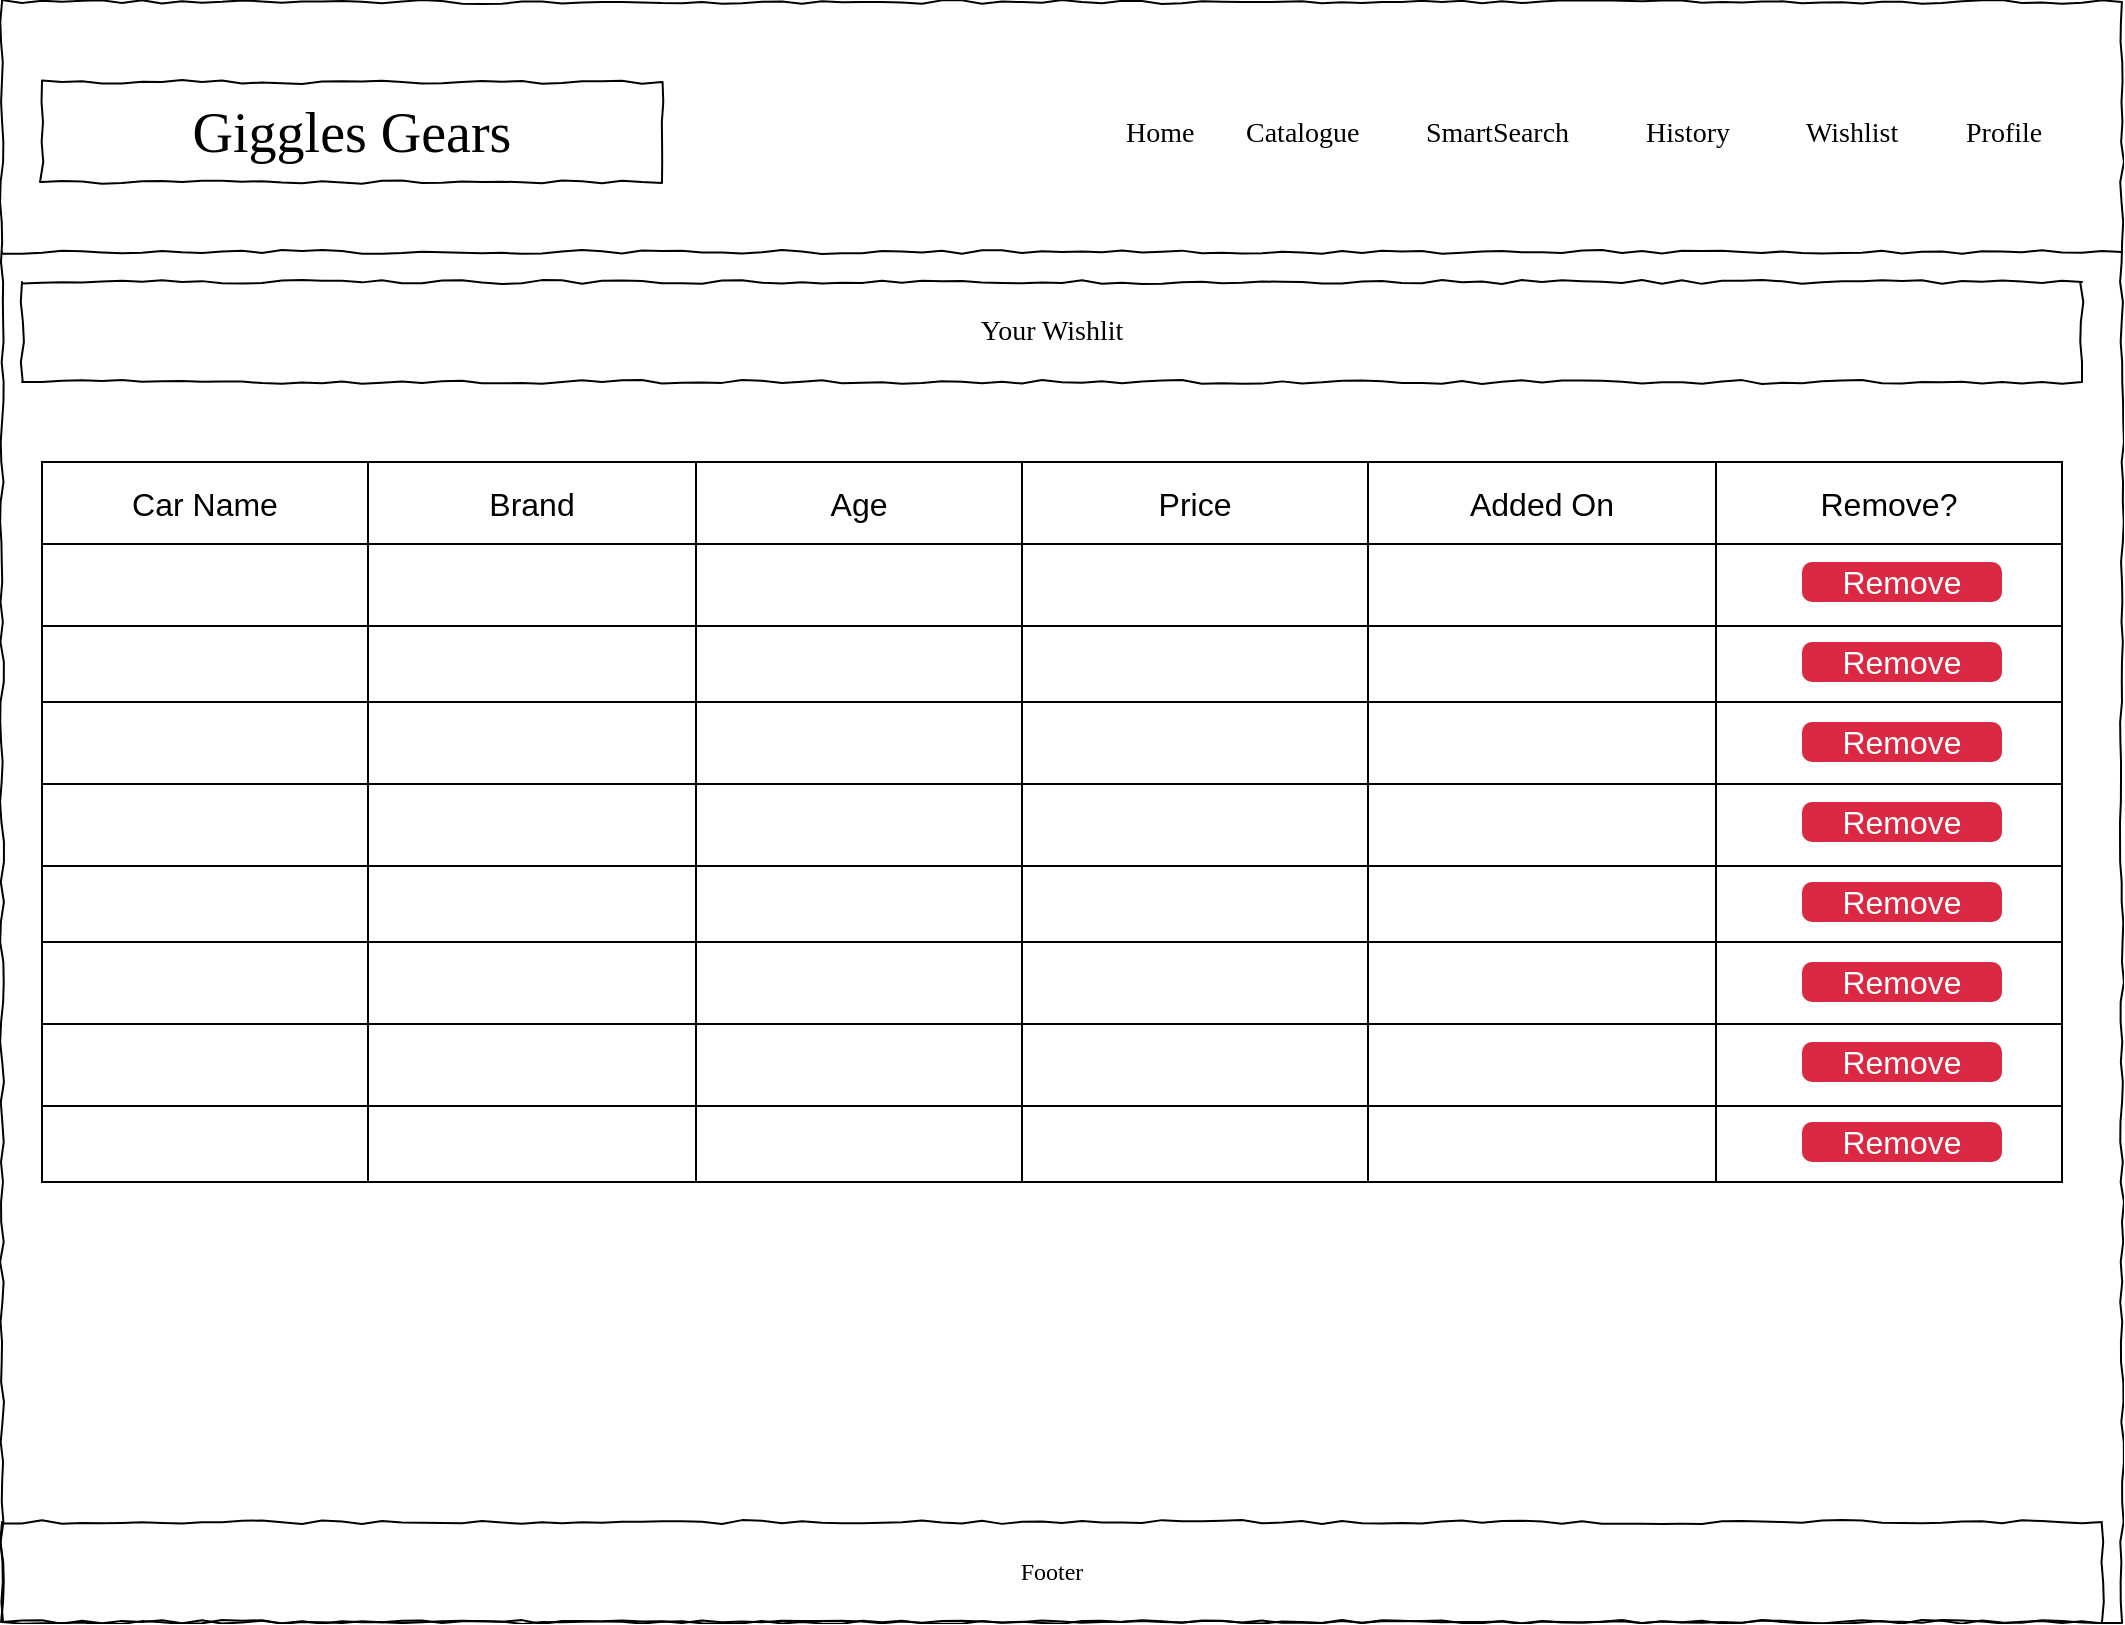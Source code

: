 <mxfile version="22.1.4" type="gitlab">
  <diagram name="Page-1" id="pcQaBJxJMnwsggvPgsSJ">
    <mxGraphModel dx="1843" dy="863" grid="1" gridSize="10" guides="1" tooltips="1" connect="1" arrows="1" fold="1" page="1" pageScale="1" pageWidth="850" pageHeight="1100" math="0" shadow="0">
      <root>
        <mxCell id="0" />
        <mxCell id="1" parent="0" />
        <mxCell id="ZVA1BWeULTHNvcGJV3LB-1" value="Giggles Gears" style="whiteSpace=wrap;html=1;rounded=0;shadow=0;labelBackgroundColor=none;strokeWidth=1;fontFamily=Verdana;fontSize=28;align=center;comic=1;" vertex="1" parent="1">
          <mxGeometry x="40" y="60" width="310" height="50" as="geometry" />
        </mxCell>
        <mxCell id="ZVA1BWeULTHNvcGJV3LB-2" value="Home" style="text;html=1;points=[];align=left;verticalAlign=top;spacingTop=-4;fontSize=14;fontFamily=Verdana" vertex="1" parent="1">
          <mxGeometry x="580" y="75" width="60" height="20" as="geometry" />
        </mxCell>
        <mxCell id="ZVA1BWeULTHNvcGJV3LB-3" value="SmartSearch" style="text;html=1;points=[];align=left;verticalAlign=top;spacingTop=-4;fontSize=14;fontFamily=Verdana" vertex="1" parent="1">
          <mxGeometry x="730" y="75" width="60" height="20" as="geometry" />
        </mxCell>
        <mxCell id="ZVA1BWeULTHNvcGJV3LB-4" value="Wishlist" style="text;html=1;points=[];align=left;verticalAlign=top;spacingTop=-4;fontSize=14;fontFamily=Verdana" vertex="1" parent="1">
          <mxGeometry x="920" y="75" width="60" height="20" as="geometry" />
        </mxCell>
        <mxCell id="ZVA1BWeULTHNvcGJV3LB-5" value="Profile" style="text;html=1;points=[];align=left;verticalAlign=top;spacingTop=-4;fontSize=14;fontFamily=Verdana" vertex="1" parent="1">
          <mxGeometry x="1000" y="75" width="60" height="20" as="geometry" />
        </mxCell>
        <mxCell id="ZVA1BWeULTHNvcGJV3LB-6" value="Catalogue" style="text;html=1;points=[];align=left;verticalAlign=top;spacingTop=-4;fontSize=14;fontFamily=Verdana" vertex="1" parent="1">
          <mxGeometry x="640" y="75" width="60" height="20" as="geometry" />
        </mxCell>
        <mxCell id="ZVA1BWeULTHNvcGJV3LB-7" value="History" style="text;html=1;points=[];align=left;verticalAlign=top;spacingTop=-4;fontSize=14;fontFamily=Verdana" vertex="1" parent="1">
          <mxGeometry x="840" y="75" width="60" height="20" as="geometry" />
        </mxCell>
        <mxCell id="ZVA1BWeULTHNvcGJV3LB-8" value="" style="whiteSpace=wrap;html=1;rounded=0;shadow=0;labelBackgroundColor=none;strokeColor=#000000;strokeWidth=1;fillColor=none;fontFamily=Verdana;fontSize=12;fontColor=#000000;align=center;comic=1;" vertex="1" parent="1">
          <mxGeometry x="20" y="20" width="1060" height="810" as="geometry" />
        </mxCell>
        <mxCell id="ZVA1BWeULTHNvcGJV3LB-9" value="" style="line;strokeWidth=1;html=1;rounded=0;shadow=0;labelBackgroundColor=none;fillColor=none;fontFamily=Verdana;fontSize=14;fontColor=#000000;align=center;comic=1;" vertex="1" parent="1">
          <mxGeometry x="20" y="140" width="1060" height="10" as="geometry" />
        </mxCell>
        <mxCell id="ZVA1BWeULTHNvcGJV3LB-10" value="Footer" style="whiteSpace=wrap;html=1;rounded=0;shadow=0;labelBackgroundColor=none;strokeWidth=1;fillColor=none;fontFamily=Verdana;fontSize=12;align=center;comic=1;" vertex="1" parent="1">
          <mxGeometry x="20" y="780" width="1050" height="50" as="geometry" />
        </mxCell>
        <mxCell id="ZVA1BWeULTHNvcGJV3LB-12" value="&lt;font style=&quot;font-size: 14px;&quot;&gt;Your Wishlit&lt;/font&gt;" style="whiteSpace=wrap;html=1;rounded=0;shadow=0;labelBackgroundColor=none;strokeWidth=1;fillColor=none;fontFamily=Verdana;fontSize=12;align=center;comic=1;" vertex="1" parent="1">
          <mxGeometry x="30" y="160" width="1030" height="50" as="geometry" />
        </mxCell>
        <mxCell id="ZVA1BWeULTHNvcGJV3LB-17" value="" style="shape=table;startSize=0;container=1;collapsible=0;childLayout=tableLayout;fontSize=16;" vertex="1" parent="1">
          <mxGeometry x="40" y="250" width="490" height="120" as="geometry" />
        </mxCell>
        <mxCell id="ZVA1BWeULTHNvcGJV3LB-18" value="" style="shape=tableRow;horizontal=0;startSize=0;swimlaneHead=0;swimlaneBody=0;strokeColor=inherit;top=0;left=0;bottom=0;right=0;collapsible=0;dropTarget=0;fillColor=none;points=[[0,0.5],[1,0.5]];portConstraint=eastwest;fontSize=16;" vertex="1" parent="ZVA1BWeULTHNvcGJV3LB-17">
          <mxGeometry width="490" height="41" as="geometry" />
        </mxCell>
        <mxCell id="ZVA1BWeULTHNvcGJV3LB-19" value="Car Name" style="shape=partialRectangle;html=1;whiteSpace=wrap;connectable=0;strokeColor=inherit;overflow=hidden;fillColor=none;top=0;left=0;bottom=0;right=0;pointerEvents=1;fontSize=16;" vertex="1" parent="ZVA1BWeULTHNvcGJV3LB-18">
          <mxGeometry width="163" height="41" as="geometry">
            <mxRectangle width="163" height="41" as="alternateBounds" />
          </mxGeometry>
        </mxCell>
        <mxCell id="ZVA1BWeULTHNvcGJV3LB-20" value="Brand" style="shape=partialRectangle;html=1;whiteSpace=wrap;connectable=0;strokeColor=inherit;overflow=hidden;fillColor=none;top=0;left=0;bottom=0;right=0;pointerEvents=1;fontSize=16;" vertex="1" parent="ZVA1BWeULTHNvcGJV3LB-18">
          <mxGeometry x="163" width="164" height="41" as="geometry">
            <mxRectangle width="164" height="41" as="alternateBounds" />
          </mxGeometry>
        </mxCell>
        <mxCell id="ZVA1BWeULTHNvcGJV3LB-21" value="Age" style="shape=partialRectangle;html=1;whiteSpace=wrap;connectable=0;strokeColor=inherit;overflow=hidden;fillColor=none;top=0;left=0;bottom=0;right=0;pointerEvents=1;fontSize=16;" vertex="1" parent="ZVA1BWeULTHNvcGJV3LB-18">
          <mxGeometry x="327" width="163" height="41" as="geometry">
            <mxRectangle width="163" height="41" as="alternateBounds" />
          </mxGeometry>
        </mxCell>
        <mxCell id="ZVA1BWeULTHNvcGJV3LB-22" value="" style="shape=tableRow;horizontal=0;startSize=0;swimlaneHead=0;swimlaneBody=0;strokeColor=inherit;top=0;left=0;bottom=0;right=0;collapsible=0;dropTarget=0;fillColor=none;points=[[0,0.5],[1,0.5]];portConstraint=eastwest;fontSize=16;" vertex="1" parent="ZVA1BWeULTHNvcGJV3LB-17">
          <mxGeometry y="41" width="490" height="41" as="geometry" />
        </mxCell>
        <mxCell id="ZVA1BWeULTHNvcGJV3LB-23" value="" style="shape=partialRectangle;html=1;whiteSpace=wrap;connectable=0;strokeColor=inherit;overflow=hidden;fillColor=none;top=0;left=0;bottom=0;right=0;pointerEvents=1;fontSize=16;" vertex="1" parent="ZVA1BWeULTHNvcGJV3LB-22">
          <mxGeometry width="163" height="41" as="geometry">
            <mxRectangle width="163" height="41" as="alternateBounds" />
          </mxGeometry>
        </mxCell>
        <mxCell id="ZVA1BWeULTHNvcGJV3LB-24" value="" style="shape=partialRectangle;html=1;whiteSpace=wrap;connectable=0;strokeColor=inherit;overflow=hidden;fillColor=none;top=0;left=0;bottom=0;right=0;pointerEvents=1;fontSize=16;" vertex="1" parent="ZVA1BWeULTHNvcGJV3LB-22">
          <mxGeometry x="163" width="164" height="41" as="geometry">
            <mxRectangle width="164" height="41" as="alternateBounds" />
          </mxGeometry>
        </mxCell>
        <mxCell id="ZVA1BWeULTHNvcGJV3LB-25" value="" style="shape=partialRectangle;html=1;whiteSpace=wrap;connectable=0;strokeColor=inherit;overflow=hidden;fillColor=none;top=0;left=0;bottom=0;right=0;pointerEvents=1;fontSize=16;" vertex="1" parent="ZVA1BWeULTHNvcGJV3LB-22">
          <mxGeometry x="327" width="163" height="41" as="geometry">
            <mxRectangle width="163" height="41" as="alternateBounds" />
          </mxGeometry>
        </mxCell>
        <mxCell id="ZVA1BWeULTHNvcGJV3LB-26" value="" style="shape=tableRow;horizontal=0;startSize=0;swimlaneHead=0;swimlaneBody=0;strokeColor=inherit;top=0;left=0;bottom=0;right=0;collapsible=0;dropTarget=0;fillColor=none;points=[[0,0.5],[1,0.5]];portConstraint=eastwest;fontSize=16;" vertex="1" parent="ZVA1BWeULTHNvcGJV3LB-17">
          <mxGeometry y="82" width="490" height="38" as="geometry" />
        </mxCell>
        <mxCell id="ZVA1BWeULTHNvcGJV3LB-27" value="" style="shape=partialRectangle;html=1;whiteSpace=wrap;connectable=0;strokeColor=inherit;overflow=hidden;fillColor=none;top=0;left=0;bottom=0;right=0;pointerEvents=1;fontSize=16;" vertex="1" parent="ZVA1BWeULTHNvcGJV3LB-26">
          <mxGeometry width="163" height="38" as="geometry">
            <mxRectangle width="163" height="38" as="alternateBounds" />
          </mxGeometry>
        </mxCell>
        <mxCell id="ZVA1BWeULTHNvcGJV3LB-28" value="" style="shape=partialRectangle;html=1;whiteSpace=wrap;connectable=0;strokeColor=inherit;overflow=hidden;fillColor=none;top=0;left=0;bottom=0;right=0;pointerEvents=1;fontSize=16;" vertex="1" parent="ZVA1BWeULTHNvcGJV3LB-26">
          <mxGeometry x="163" width="164" height="38" as="geometry">
            <mxRectangle width="164" height="38" as="alternateBounds" />
          </mxGeometry>
        </mxCell>
        <mxCell id="ZVA1BWeULTHNvcGJV3LB-29" value="" style="shape=partialRectangle;html=1;whiteSpace=wrap;connectable=0;strokeColor=inherit;overflow=hidden;fillColor=none;top=0;left=0;bottom=0;right=0;pointerEvents=1;fontSize=16;" vertex="1" parent="ZVA1BWeULTHNvcGJV3LB-26">
          <mxGeometry x="327" width="163" height="38" as="geometry">
            <mxRectangle width="163" height="38" as="alternateBounds" />
          </mxGeometry>
        </mxCell>
        <mxCell id="ZVA1BWeULTHNvcGJV3LB-30" value="" style="shape=table;startSize=0;container=1;collapsible=0;childLayout=tableLayout;fontSize=16;" vertex="1" parent="1">
          <mxGeometry x="530" y="250" width="520" height="120" as="geometry" />
        </mxCell>
        <mxCell id="ZVA1BWeULTHNvcGJV3LB-31" value="" style="shape=tableRow;horizontal=0;startSize=0;swimlaneHead=0;swimlaneBody=0;strokeColor=inherit;top=0;left=0;bottom=0;right=0;collapsible=0;dropTarget=0;fillColor=none;points=[[0,0.5],[1,0.5]];portConstraint=eastwest;fontSize=16;" vertex="1" parent="ZVA1BWeULTHNvcGJV3LB-30">
          <mxGeometry width="520" height="41" as="geometry" />
        </mxCell>
        <mxCell id="ZVA1BWeULTHNvcGJV3LB-32" value="Price" style="shape=partialRectangle;html=1;whiteSpace=wrap;connectable=0;strokeColor=inherit;overflow=hidden;fillColor=none;top=0;left=0;bottom=0;right=0;pointerEvents=1;fontSize=16;" vertex="1" parent="ZVA1BWeULTHNvcGJV3LB-31">
          <mxGeometry width="173" height="41" as="geometry">
            <mxRectangle width="173" height="41" as="alternateBounds" />
          </mxGeometry>
        </mxCell>
        <mxCell id="ZVA1BWeULTHNvcGJV3LB-33" value="Added On" style="shape=partialRectangle;html=1;whiteSpace=wrap;connectable=0;strokeColor=inherit;overflow=hidden;fillColor=none;top=0;left=0;bottom=0;right=0;pointerEvents=1;fontSize=16;" vertex="1" parent="ZVA1BWeULTHNvcGJV3LB-31">
          <mxGeometry x="173" width="174" height="41" as="geometry">
            <mxRectangle width="174" height="41" as="alternateBounds" />
          </mxGeometry>
        </mxCell>
        <mxCell id="ZVA1BWeULTHNvcGJV3LB-34" value="Remove?" style="shape=partialRectangle;html=1;whiteSpace=wrap;connectable=0;strokeColor=inherit;overflow=hidden;fillColor=none;top=0;left=0;bottom=0;right=0;pointerEvents=1;fontSize=16;" vertex="1" parent="ZVA1BWeULTHNvcGJV3LB-31">
          <mxGeometry x="347" width="173" height="41" as="geometry">
            <mxRectangle width="173" height="41" as="alternateBounds" />
          </mxGeometry>
        </mxCell>
        <mxCell id="ZVA1BWeULTHNvcGJV3LB-35" value="" style="shape=tableRow;horizontal=0;startSize=0;swimlaneHead=0;swimlaneBody=0;strokeColor=inherit;top=0;left=0;bottom=0;right=0;collapsible=0;dropTarget=0;fillColor=none;points=[[0,0.5],[1,0.5]];portConstraint=eastwest;fontSize=16;" vertex="1" parent="ZVA1BWeULTHNvcGJV3LB-30">
          <mxGeometry y="41" width="520" height="41" as="geometry" />
        </mxCell>
        <mxCell id="ZVA1BWeULTHNvcGJV3LB-36" value="" style="shape=partialRectangle;html=1;whiteSpace=wrap;connectable=0;strokeColor=inherit;overflow=hidden;fillColor=none;top=0;left=0;bottom=0;right=0;pointerEvents=1;fontSize=16;" vertex="1" parent="ZVA1BWeULTHNvcGJV3LB-35">
          <mxGeometry width="173" height="41" as="geometry">
            <mxRectangle width="173" height="41" as="alternateBounds" />
          </mxGeometry>
        </mxCell>
        <mxCell id="ZVA1BWeULTHNvcGJV3LB-37" value="" style="shape=partialRectangle;html=1;whiteSpace=wrap;connectable=0;strokeColor=inherit;overflow=hidden;fillColor=none;top=0;left=0;bottom=0;right=0;pointerEvents=1;fontSize=16;" vertex="1" parent="ZVA1BWeULTHNvcGJV3LB-35">
          <mxGeometry x="173" width="174" height="41" as="geometry">
            <mxRectangle width="174" height="41" as="alternateBounds" />
          </mxGeometry>
        </mxCell>
        <mxCell id="ZVA1BWeULTHNvcGJV3LB-38" value="" style="shape=partialRectangle;html=1;whiteSpace=wrap;connectable=0;strokeColor=inherit;overflow=hidden;fillColor=none;top=0;left=0;bottom=0;right=0;pointerEvents=1;fontSize=16;" vertex="1" parent="ZVA1BWeULTHNvcGJV3LB-35">
          <mxGeometry x="347" width="173" height="41" as="geometry">
            <mxRectangle width="173" height="41" as="alternateBounds" />
          </mxGeometry>
        </mxCell>
        <mxCell id="ZVA1BWeULTHNvcGJV3LB-39" value="" style="shape=tableRow;horizontal=0;startSize=0;swimlaneHead=0;swimlaneBody=0;strokeColor=inherit;top=0;left=0;bottom=0;right=0;collapsible=0;dropTarget=0;fillColor=none;points=[[0,0.5],[1,0.5]];portConstraint=eastwest;fontSize=16;" vertex="1" parent="ZVA1BWeULTHNvcGJV3LB-30">
          <mxGeometry y="82" width="520" height="38" as="geometry" />
        </mxCell>
        <mxCell id="ZVA1BWeULTHNvcGJV3LB-40" value="" style="shape=partialRectangle;html=1;whiteSpace=wrap;connectable=0;strokeColor=inherit;overflow=hidden;fillColor=none;top=0;left=0;bottom=0;right=0;pointerEvents=1;fontSize=16;" vertex="1" parent="ZVA1BWeULTHNvcGJV3LB-39">
          <mxGeometry width="173" height="38" as="geometry">
            <mxRectangle width="173" height="38" as="alternateBounds" />
          </mxGeometry>
        </mxCell>
        <mxCell id="ZVA1BWeULTHNvcGJV3LB-41" value="" style="shape=partialRectangle;html=1;whiteSpace=wrap;connectable=0;strokeColor=inherit;overflow=hidden;fillColor=none;top=0;left=0;bottom=0;right=0;pointerEvents=1;fontSize=16;" vertex="1" parent="ZVA1BWeULTHNvcGJV3LB-39">
          <mxGeometry x="173" width="174" height="38" as="geometry">
            <mxRectangle width="174" height="38" as="alternateBounds" />
          </mxGeometry>
        </mxCell>
        <mxCell id="ZVA1BWeULTHNvcGJV3LB-42" value="" style="shape=partialRectangle;html=1;whiteSpace=wrap;connectable=0;strokeColor=inherit;overflow=hidden;fillColor=none;top=0;left=0;bottom=0;right=0;pointerEvents=1;fontSize=16;" vertex="1" parent="ZVA1BWeULTHNvcGJV3LB-39">
          <mxGeometry x="347" width="173" height="38" as="geometry">
            <mxRectangle width="173" height="38" as="alternateBounds" />
          </mxGeometry>
        </mxCell>
        <mxCell id="ZVA1BWeULTHNvcGJV3LB-43" value="" style="shape=table;startSize=0;container=1;collapsible=0;childLayout=tableLayout;fontSize=16;" vertex="1" parent="1">
          <mxGeometry x="40" y="370" width="490" height="120" as="geometry" />
        </mxCell>
        <mxCell id="ZVA1BWeULTHNvcGJV3LB-44" value="" style="shape=tableRow;horizontal=0;startSize=0;swimlaneHead=0;swimlaneBody=0;strokeColor=inherit;top=0;left=0;bottom=0;right=0;collapsible=0;dropTarget=0;fillColor=none;points=[[0,0.5],[1,0.5]];portConstraint=eastwest;fontSize=16;" vertex="1" parent="ZVA1BWeULTHNvcGJV3LB-43">
          <mxGeometry width="490" height="41" as="geometry" />
        </mxCell>
        <mxCell id="ZVA1BWeULTHNvcGJV3LB-45" value="" style="shape=partialRectangle;html=1;whiteSpace=wrap;connectable=0;strokeColor=inherit;overflow=hidden;fillColor=none;top=0;left=0;bottom=0;right=0;pointerEvents=1;fontSize=16;" vertex="1" parent="ZVA1BWeULTHNvcGJV3LB-44">
          <mxGeometry width="163" height="41" as="geometry">
            <mxRectangle width="163" height="41" as="alternateBounds" />
          </mxGeometry>
        </mxCell>
        <mxCell id="ZVA1BWeULTHNvcGJV3LB-46" value="" style="shape=partialRectangle;html=1;whiteSpace=wrap;connectable=0;strokeColor=inherit;overflow=hidden;fillColor=none;top=0;left=0;bottom=0;right=0;pointerEvents=1;fontSize=16;" vertex="1" parent="ZVA1BWeULTHNvcGJV3LB-44">
          <mxGeometry x="163" width="164" height="41" as="geometry">
            <mxRectangle width="164" height="41" as="alternateBounds" />
          </mxGeometry>
        </mxCell>
        <mxCell id="ZVA1BWeULTHNvcGJV3LB-47" value="" style="shape=partialRectangle;html=1;whiteSpace=wrap;connectable=0;strokeColor=inherit;overflow=hidden;fillColor=none;top=0;left=0;bottom=0;right=0;pointerEvents=1;fontSize=16;" vertex="1" parent="ZVA1BWeULTHNvcGJV3LB-44">
          <mxGeometry x="327" width="163" height="41" as="geometry">
            <mxRectangle width="163" height="41" as="alternateBounds" />
          </mxGeometry>
        </mxCell>
        <mxCell id="ZVA1BWeULTHNvcGJV3LB-48" value="" style="shape=tableRow;horizontal=0;startSize=0;swimlaneHead=0;swimlaneBody=0;strokeColor=inherit;top=0;left=0;bottom=0;right=0;collapsible=0;dropTarget=0;fillColor=none;points=[[0,0.5],[1,0.5]];portConstraint=eastwest;fontSize=16;" vertex="1" parent="ZVA1BWeULTHNvcGJV3LB-43">
          <mxGeometry y="41" width="490" height="41" as="geometry" />
        </mxCell>
        <mxCell id="ZVA1BWeULTHNvcGJV3LB-49" value="" style="shape=partialRectangle;html=1;whiteSpace=wrap;connectable=0;strokeColor=inherit;overflow=hidden;fillColor=none;top=0;left=0;bottom=0;right=0;pointerEvents=1;fontSize=16;" vertex="1" parent="ZVA1BWeULTHNvcGJV3LB-48">
          <mxGeometry width="163" height="41" as="geometry">
            <mxRectangle width="163" height="41" as="alternateBounds" />
          </mxGeometry>
        </mxCell>
        <mxCell id="ZVA1BWeULTHNvcGJV3LB-50" value="" style="shape=partialRectangle;html=1;whiteSpace=wrap;connectable=0;strokeColor=inherit;overflow=hidden;fillColor=none;top=0;left=0;bottom=0;right=0;pointerEvents=1;fontSize=16;" vertex="1" parent="ZVA1BWeULTHNvcGJV3LB-48">
          <mxGeometry x="163" width="164" height="41" as="geometry">
            <mxRectangle width="164" height="41" as="alternateBounds" />
          </mxGeometry>
        </mxCell>
        <mxCell id="ZVA1BWeULTHNvcGJV3LB-51" value="" style="shape=partialRectangle;html=1;whiteSpace=wrap;connectable=0;strokeColor=inherit;overflow=hidden;fillColor=none;top=0;left=0;bottom=0;right=0;pointerEvents=1;fontSize=16;" vertex="1" parent="ZVA1BWeULTHNvcGJV3LB-48">
          <mxGeometry x="327" width="163" height="41" as="geometry">
            <mxRectangle width="163" height="41" as="alternateBounds" />
          </mxGeometry>
        </mxCell>
        <mxCell id="ZVA1BWeULTHNvcGJV3LB-52" value="" style="shape=tableRow;horizontal=0;startSize=0;swimlaneHead=0;swimlaneBody=0;strokeColor=inherit;top=0;left=0;bottom=0;right=0;collapsible=0;dropTarget=0;fillColor=none;points=[[0,0.5],[1,0.5]];portConstraint=eastwest;fontSize=16;" vertex="1" parent="ZVA1BWeULTHNvcGJV3LB-43">
          <mxGeometry y="82" width="490" height="38" as="geometry" />
        </mxCell>
        <mxCell id="ZVA1BWeULTHNvcGJV3LB-53" value="" style="shape=partialRectangle;html=1;whiteSpace=wrap;connectable=0;strokeColor=inherit;overflow=hidden;fillColor=none;top=0;left=0;bottom=0;right=0;pointerEvents=1;fontSize=16;" vertex="1" parent="ZVA1BWeULTHNvcGJV3LB-52">
          <mxGeometry width="163" height="38" as="geometry">
            <mxRectangle width="163" height="38" as="alternateBounds" />
          </mxGeometry>
        </mxCell>
        <mxCell id="ZVA1BWeULTHNvcGJV3LB-54" value="" style="shape=partialRectangle;html=1;whiteSpace=wrap;connectable=0;strokeColor=inherit;overflow=hidden;fillColor=none;top=0;left=0;bottom=0;right=0;pointerEvents=1;fontSize=16;" vertex="1" parent="ZVA1BWeULTHNvcGJV3LB-52">
          <mxGeometry x="163" width="164" height="38" as="geometry">
            <mxRectangle width="164" height="38" as="alternateBounds" />
          </mxGeometry>
        </mxCell>
        <mxCell id="ZVA1BWeULTHNvcGJV3LB-55" value="" style="shape=partialRectangle;html=1;whiteSpace=wrap;connectable=0;strokeColor=inherit;overflow=hidden;fillColor=none;top=0;left=0;bottom=0;right=0;pointerEvents=1;fontSize=16;" vertex="1" parent="ZVA1BWeULTHNvcGJV3LB-52">
          <mxGeometry x="327" width="163" height="38" as="geometry">
            <mxRectangle width="163" height="38" as="alternateBounds" />
          </mxGeometry>
        </mxCell>
        <mxCell id="ZVA1BWeULTHNvcGJV3LB-56" value="" style="shape=table;startSize=0;container=1;collapsible=0;childLayout=tableLayout;fontSize=16;" vertex="1" parent="1">
          <mxGeometry x="530" y="370" width="520" height="120" as="geometry" />
        </mxCell>
        <mxCell id="ZVA1BWeULTHNvcGJV3LB-57" value="" style="shape=tableRow;horizontal=0;startSize=0;swimlaneHead=0;swimlaneBody=0;strokeColor=inherit;top=0;left=0;bottom=0;right=0;collapsible=0;dropTarget=0;fillColor=none;points=[[0,0.5],[1,0.5]];portConstraint=eastwest;fontSize=16;" vertex="1" parent="ZVA1BWeULTHNvcGJV3LB-56">
          <mxGeometry width="520" height="41" as="geometry" />
        </mxCell>
        <mxCell id="ZVA1BWeULTHNvcGJV3LB-58" value="" style="shape=partialRectangle;html=1;whiteSpace=wrap;connectable=0;strokeColor=inherit;overflow=hidden;fillColor=none;top=0;left=0;bottom=0;right=0;pointerEvents=1;fontSize=16;" vertex="1" parent="ZVA1BWeULTHNvcGJV3LB-57">
          <mxGeometry width="173" height="41" as="geometry">
            <mxRectangle width="173" height="41" as="alternateBounds" />
          </mxGeometry>
        </mxCell>
        <mxCell id="ZVA1BWeULTHNvcGJV3LB-59" value="" style="shape=partialRectangle;html=1;whiteSpace=wrap;connectable=0;strokeColor=inherit;overflow=hidden;fillColor=none;top=0;left=0;bottom=0;right=0;pointerEvents=1;fontSize=16;" vertex="1" parent="ZVA1BWeULTHNvcGJV3LB-57">
          <mxGeometry x="173" width="174" height="41" as="geometry">
            <mxRectangle width="174" height="41" as="alternateBounds" />
          </mxGeometry>
        </mxCell>
        <mxCell id="ZVA1BWeULTHNvcGJV3LB-60" value="" style="shape=partialRectangle;html=1;whiteSpace=wrap;connectable=0;strokeColor=inherit;overflow=hidden;fillColor=none;top=0;left=0;bottom=0;right=0;pointerEvents=1;fontSize=16;" vertex="1" parent="ZVA1BWeULTHNvcGJV3LB-57">
          <mxGeometry x="347" width="173" height="41" as="geometry">
            <mxRectangle width="173" height="41" as="alternateBounds" />
          </mxGeometry>
        </mxCell>
        <mxCell id="ZVA1BWeULTHNvcGJV3LB-61" value="" style="shape=tableRow;horizontal=0;startSize=0;swimlaneHead=0;swimlaneBody=0;strokeColor=inherit;top=0;left=0;bottom=0;right=0;collapsible=0;dropTarget=0;fillColor=none;points=[[0,0.5],[1,0.5]];portConstraint=eastwest;fontSize=16;" vertex="1" parent="ZVA1BWeULTHNvcGJV3LB-56">
          <mxGeometry y="41" width="520" height="41" as="geometry" />
        </mxCell>
        <mxCell id="ZVA1BWeULTHNvcGJV3LB-62" value="" style="shape=partialRectangle;html=1;whiteSpace=wrap;connectable=0;strokeColor=inherit;overflow=hidden;fillColor=none;top=0;left=0;bottom=0;right=0;pointerEvents=1;fontSize=16;" vertex="1" parent="ZVA1BWeULTHNvcGJV3LB-61">
          <mxGeometry width="173" height="41" as="geometry">
            <mxRectangle width="173" height="41" as="alternateBounds" />
          </mxGeometry>
        </mxCell>
        <mxCell id="ZVA1BWeULTHNvcGJV3LB-63" value="" style="shape=partialRectangle;html=1;whiteSpace=wrap;connectable=0;strokeColor=inherit;overflow=hidden;fillColor=none;top=0;left=0;bottom=0;right=0;pointerEvents=1;fontSize=16;" vertex="1" parent="ZVA1BWeULTHNvcGJV3LB-61">
          <mxGeometry x="173" width="174" height="41" as="geometry">
            <mxRectangle width="174" height="41" as="alternateBounds" />
          </mxGeometry>
        </mxCell>
        <mxCell id="ZVA1BWeULTHNvcGJV3LB-64" value="" style="shape=partialRectangle;html=1;whiteSpace=wrap;connectable=0;strokeColor=inherit;overflow=hidden;fillColor=none;top=0;left=0;bottom=0;right=0;pointerEvents=1;fontSize=16;" vertex="1" parent="ZVA1BWeULTHNvcGJV3LB-61">
          <mxGeometry x="347" width="173" height="41" as="geometry">
            <mxRectangle width="173" height="41" as="alternateBounds" />
          </mxGeometry>
        </mxCell>
        <mxCell id="ZVA1BWeULTHNvcGJV3LB-65" value="" style="shape=tableRow;horizontal=0;startSize=0;swimlaneHead=0;swimlaneBody=0;strokeColor=inherit;top=0;left=0;bottom=0;right=0;collapsible=0;dropTarget=0;fillColor=none;points=[[0,0.5],[1,0.5]];portConstraint=eastwest;fontSize=16;" vertex="1" parent="ZVA1BWeULTHNvcGJV3LB-56">
          <mxGeometry y="82" width="520" height="38" as="geometry" />
        </mxCell>
        <mxCell id="ZVA1BWeULTHNvcGJV3LB-66" value="" style="shape=partialRectangle;html=1;whiteSpace=wrap;connectable=0;strokeColor=inherit;overflow=hidden;fillColor=none;top=0;left=0;bottom=0;right=0;pointerEvents=1;fontSize=16;" vertex="1" parent="ZVA1BWeULTHNvcGJV3LB-65">
          <mxGeometry width="173" height="38" as="geometry">
            <mxRectangle width="173" height="38" as="alternateBounds" />
          </mxGeometry>
        </mxCell>
        <mxCell id="ZVA1BWeULTHNvcGJV3LB-67" value="" style="shape=partialRectangle;html=1;whiteSpace=wrap;connectable=0;strokeColor=inherit;overflow=hidden;fillColor=none;top=0;left=0;bottom=0;right=0;pointerEvents=1;fontSize=16;" vertex="1" parent="ZVA1BWeULTHNvcGJV3LB-65">
          <mxGeometry x="173" width="174" height="38" as="geometry">
            <mxRectangle width="174" height="38" as="alternateBounds" />
          </mxGeometry>
        </mxCell>
        <mxCell id="ZVA1BWeULTHNvcGJV3LB-68" value="" style="shape=partialRectangle;html=1;whiteSpace=wrap;connectable=0;strokeColor=inherit;overflow=hidden;fillColor=none;top=0;left=0;bottom=0;right=0;pointerEvents=1;fontSize=16;" vertex="1" parent="ZVA1BWeULTHNvcGJV3LB-65">
          <mxGeometry x="347" width="173" height="38" as="geometry">
            <mxRectangle width="173" height="38" as="alternateBounds" />
          </mxGeometry>
        </mxCell>
        <mxCell id="ZVA1BWeULTHNvcGJV3LB-69" value="" style="shape=table;startSize=0;container=1;collapsible=0;childLayout=tableLayout;fontSize=16;" vertex="1" parent="1">
          <mxGeometry x="40" y="490" width="490" height="120" as="geometry" />
        </mxCell>
        <mxCell id="ZVA1BWeULTHNvcGJV3LB-70" value="" style="shape=tableRow;horizontal=0;startSize=0;swimlaneHead=0;swimlaneBody=0;strokeColor=inherit;top=0;left=0;bottom=0;right=0;collapsible=0;dropTarget=0;fillColor=none;points=[[0,0.5],[1,0.5]];portConstraint=eastwest;fontSize=16;" vertex="1" parent="ZVA1BWeULTHNvcGJV3LB-69">
          <mxGeometry width="490" height="41" as="geometry" />
        </mxCell>
        <mxCell id="ZVA1BWeULTHNvcGJV3LB-71" value="" style="shape=partialRectangle;html=1;whiteSpace=wrap;connectable=0;strokeColor=inherit;overflow=hidden;fillColor=none;top=0;left=0;bottom=0;right=0;pointerEvents=1;fontSize=16;" vertex="1" parent="ZVA1BWeULTHNvcGJV3LB-70">
          <mxGeometry width="163" height="41" as="geometry">
            <mxRectangle width="163" height="41" as="alternateBounds" />
          </mxGeometry>
        </mxCell>
        <mxCell id="ZVA1BWeULTHNvcGJV3LB-72" value="" style="shape=partialRectangle;html=1;whiteSpace=wrap;connectable=0;strokeColor=inherit;overflow=hidden;fillColor=none;top=0;left=0;bottom=0;right=0;pointerEvents=1;fontSize=16;" vertex="1" parent="ZVA1BWeULTHNvcGJV3LB-70">
          <mxGeometry x="163" width="164" height="41" as="geometry">
            <mxRectangle width="164" height="41" as="alternateBounds" />
          </mxGeometry>
        </mxCell>
        <mxCell id="ZVA1BWeULTHNvcGJV3LB-73" value="" style="shape=partialRectangle;html=1;whiteSpace=wrap;connectable=0;strokeColor=inherit;overflow=hidden;fillColor=none;top=0;left=0;bottom=0;right=0;pointerEvents=1;fontSize=16;" vertex="1" parent="ZVA1BWeULTHNvcGJV3LB-70">
          <mxGeometry x="327" width="163" height="41" as="geometry">
            <mxRectangle width="163" height="41" as="alternateBounds" />
          </mxGeometry>
        </mxCell>
        <mxCell id="ZVA1BWeULTHNvcGJV3LB-74" value="" style="shape=tableRow;horizontal=0;startSize=0;swimlaneHead=0;swimlaneBody=0;strokeColor=inherit;top=0;left=0;bottom=0;right=0;collapsible=0;dropTarget=0;fillColor=none;points=[[0,0.5],[1,0.5]];portConstraint=eastwest;fontSize=16;" vertex="1" parent="ZVA1BWeULTHNvcGJV3LB-69">
          <mxGeometry y="41" width="490" height="41" as="geometry" />
        </mxCell>
        <mxCell id="ZVA1BWeULTHNvcGJV3LB-75" value="" style="shape=partialRectangle;html=1;whiteSpace=wrap;connectable=0;strokeColor=inherit;overflow=hidden;fillColor=none;top=0;left=0;bottom=0;right=0;pointerEvents=1;fontSize=16;" vertex="1" parent="ZVA1BWeULTHNvcGJV3LB-74">
          <mxGeometry width="163" height="41" as="geometry">
            <mxRectangle width="163" height="41" as="alternateBounds" />
          </mxGeometry>
        </mxCell>
        <mxCell id="ZVA1BWeULTHNvcGJV3LB-76" value="" style="shape=partialRectangle;html=1;whiteSpace=wrap;connectable=0;strokeColor=inherit;overflow=hidden;fillColor=none;top=0;left=0;bottom=0;right=0;pointerEvents=1;fontSize=16;" vertex="1" parent="ZVA1BWeULTHNvcGJV3LB-74">
          <mxGeometry x="163" width="164" height="41" as="geometry">
            <mxRectangle width="164" height="41" as="alternateBounds" />
          </mxGeometry>
        </mxCell>
        <mxCell id="ZVA1BWeULTHNvcGJV3LB-77" value="" style="shape=partialRectangle;html=1;whiteSpace=wrap;connectable=0;strokeColor=inherit;overflow=hidden;fillColor=none;top=0;left=0;bottom=0;right=0;pointerEvents=1;fontSize=16;" vertex="1" parent="ZVA1BWeULTHNvcGJV3LB-74">
          <mxGeometry x="327" width="163" height="41" as="geometry">
            <mxRectangle width="163" height="41" as="alternateBounds" />
          </mxGeometry>
        </mxCell>
        <mxCell id="ZVA1BWeULTHNvcGJV3LB-78" value="" style="shape=tableRow;horizontal=0;startSize=0;swimlaneHead=0;swimlaneBody=0;strokeColor=inherit;top=0;left=0;bottom=0;right=0;collapsible=0;dropTarget=0;fillColor=none;points=[[0,0.5],[1,0.5]];portConstraint=eastwest;fontSize=16;" vertex="1" parent="ZVA1BWeULTHNvcGJV3LB-69">
          <mxGeometry y="82" width="490" height="38" as="geometry" />
        </mxCell>
        <mxCell id="ZVA1BWeULTHNvcGJV3LB-79" value="" style="shape=partialRectangle;html=1;whiteSpace=wrap;connectable=0;strokeColor=inherit;overflow=hidden;fillColor=none;top=0;left=0;bottom=0;right=0;pointerEvents=1;fontSize=16;" vertex="1" parent="ZVA1BWeULTHNvcGJV3LB-78">
          <mxGeometry width="163" height="38" as="geometry">
            <mxRectangle width="163" height="38" as="alternateBounds" />
          </mxGeometry>
        </mxCell>
        <mxCell id="ZVA1BWeULTHNvcGJV3LB-80" value="" style="shape=partialRectangle;html=1;whiteSpace=wrap;connectable=0;strokeColor=inherit;overflow=hidden;fillColor=none;top=0;left=0;bottom=0;right=0;pointerEvents=1;fontSize=16;" vertex="1" parent="ZVA1BWeULTHNvcGJV3LB-78">
          <mxGeometry x="163" width="164" height="38" as="geometry">
            <mxRectangle width="164" height="38" as="alternateBounds" />
          </mxGeometry>
        </mxCell>
        <mxCell id="ZVA1BWeULTHNvcGJV3LB-81" value="" style="shape=partialRectangle;html=1;whiteSpace=wrap;connectable=0;strokeColor=inherit;overflow=hidden;fillColor=none;top=0;left=0;bottom=0;right=0;pointerEvents=1;fontSize=16;" vertex="1" parent="ZVA1BWeULTHNvcGJV3LB-78">
          <mxGeometry x="327" width="163" height="38" as="geometry">
            <mxRectangle width="163" height="38" as="alternateBounds" />
          </mxGeometry>
        </mxCell>
        <mxCell id="ZVA1BWeULTHNvcGJV3LB-82" value="" style="shape=table;startSize=0;container=1;collapsible=0;childLayout=tableLayout;fontSize=16;" vertex="1" parent="1">
          <mxGeometry x="530" y="490" width="520" height="120" as="geometry" />
        </mxCell>
        <mxCell id="ZVA1BWeULTHNvcGJV3LB-83" value="" style="shape=tableRow;horizontal=0;startSize=0;swimlaneHead=0;swimlaneBody=0;strokeColor=inherit;top=0;left=0;bottom=0;right=0;collapsible=0;dropTarget=0;fillColor=none;points=[[0,0.5],[1,0.5]];portConstraint=eastwest;fontSize=16;" vertex="1" parent="ZVA1BWeULTHNvcGJV3LB-82">
          <mxGeometry width="520" height="41" as="geometry" />
        </mxCell>
        <mxCell id="ZVA1BWeULTHNvcGJV3LB-84" value="" style="shape=partialRectangle;html=1;whiteSpace=wrap;connectable=0;strokeColor=inherit;overflow=hidden;fillColor=none;top=0;left=0;bottom=0;right=0;pointerEvents=1;fontSize=16;" vertex="1" parent="ZVA1BWeULTHNvcGJV3LB-83">
          <mxGeometry width="173" height="41" as="geometry">
            <mxRectangle width="173" height="41" as="alternateBounds" />
          </mxGeometry>
        </mxCell>
        <mxCell id="ZVA1BWeULTHNvcGJV3LB-85" value="" style="shape=partialRectangle;html=1;whiteSpace=wrap;connectable=0;strokeColor=inherit;overflow=hidden;fillColor=none;top=0;left=0;bottom=0;right=0;pointerEvents=1;fontSize=16;" vertex="1" parent="ZVA1BWeULTHNvcGJV3LB-83">
          <mxGeometry x="173" width="174" height="41" as="geometry">
            <mxRectangle width="174" height="41" as="alternateBounds" />
          </mxGeometry>
        </mxCell>
        <mxCell id="ZVA1BWeULTHNvcGJV3LB-86" value="" style="shape=partialRectangle;html=1;whiteSpace=wrap;connectable=0;strokeColor=inherit;overflow=hidden;fillColor=none;top=0;left=0;bottom=0;right=0;pointerEvents=1;fontSize=16;" vertex="1" parent="ZVA1BWeULTHNvcGJV3LB-83">
          <mxGeometry x="347" width="173" height="41" as="geometry">
            <mxRectangle width="173" height="41" as="alternateBounds" />
          </mxGeometry>
        </mxCell>
        <mxCell id="ZVA1BWeULTHNvcGJV3LB-87" value="" style="shape=tableRow;horizontal=0;startSize=0;swimlaneHead=0;swimlaneBody=0;strokeColor=inherit;top=0;left=0;bottom=0;right=0;collapsible=0;dropTarget=0;fillColor=none;points=[[0,0.5],[1,0.5]];portConstraint=eastwest;fontSize=16;" vertex="1" parent="ZVA1BWeULTHNvcGJV3LB-82">
          <mxGeometry y="41" width="520" height="41" as="geometry" />
        </mxCell>
        <mxCell id="ZVA1BWeULTHNvcGJV3LB-88" value="" style="shape=partialRectangle;html=1;whiteSpace=wrap;connectable=0;strokeColor=inherit;overflow=hidden;fillColor=none;top=0;left=0;bottom=0;right=0;pointerEvents=1;fontSize=16;" vertex="1" parent="ZVA1BWeULTHNvcGJV3LB-87">
          <mxGeometry width="173" height="41" as="geometry">
            <mxRectangle width="173" height="41" as="alternateBounds" />
          </mxGeometry>
        </mxCell>
        <mxCell id="ZVA1BWeULTHNvcGJV3LB-89" value="" style="shape=partialRectangle;html=1;whiteSpace=wrap;connectable=0;strokeColor=inherit;overflow=hidden;fillColor=none;top=0;left=0;bottom=0;right=0;pointerEvents=1;fontSize=16;" vertex="1" parent="ZVA1BWeULTHNvcGJV3LB-87">
          <mxGeometry x="173" width="174" height="41" as="geometry">
            <mxRectangle width="174" height="41" as="alternateBounds" />
          </mxGeometry>
        </mxCell>
        <mxCell id="ZVA1BWeULTHNvcGJV3LB-90" value="" style="shape=partialRectangle;html=1;whiteSpace=wrap;connectable=0;strokeColor=inherit;overflow=hidden;fillColor=none;top=0;left=0;bottom=0;right=0;pointerEvents=1;fontSize=16;" vertex="1" parent="ZVA1BWeULTHNvcGJV3LB-87">
          <mxGeometry x="347" width="173" height="41" as="geometry">
            <mxRectangle width="173" height="41" as="alternateBounds" />
          </mxGeometry>
        </mxCell>
        <mxCell id="ZVA1BWeULTHNvcGJV3LB-91" value="" style="shape=tableRow;horizontal=0;startSize=0;swimlaneHead=0;swimlaneBody=0;strokeColor=inherit;top=0;left=0;bottom=0;right=0;collapsible=0;dropTarget=0;fillColor=none;points=[[0,0.5],[1,0.5]];portConstraint=eastwest;fontSize=16;" vertex="1" parent="ZVA1BWeULTHNvcGJV3LB-82">
          <mxGeometry y="82" width="520" height="38" as="geometry" />
        </mxCell>
        <mxCell id="ZVA1BWeULTHNvcGJV3LB-92" value="" style="shape=partialRectangle;html=1;whiteSpace=wrap;connectable=0;strokeColor=inherit;overflow=hidden;fillColor=none;top=0;left=0;bottom=0;right=0;pointerEvents=1;fontSize=16;" vertex="1" parent="ZVA1BWeULTHNvcGJV3LB-91">
          <mxGeometry width="173" height="38" as="geometry">
            <mxRectangle width="173" height="38" as="alternateBounds" />
          </mxGeometry>
        </mxCell>
        <mxCell id="ZVA1BWeULTHNvcGJV3LB-93" value="" style="shape=partialRectangle;html=1;whiteSpace=wrap;connectable=0;strokeColor=inherit;overflow=hidden;fillColor=none;top=0;left=0;bottom=0;right=0;pointerEvents=1;fontSize=16;" vertex="1" parent="ZVA1BWeULTHNvcGJV3LB-91">
          <mxGeometry x="173" width="174" height="38" as="geometry">
            <mxRectangle width="174" height="38" as="alternateBounds" />
          </mxGeometry>
        </mxCell>
        <mxCell id="ZVA1BWeULTHNvcGJV3LB-94" value="" style="shape=partialRectangle;html=1;whiteSpace=wrap;connectable=0;strokeColor=inherit;overflow=hidden;fillColor=none;top=0;left=0;bottom=0;right=0;pointerEvents=1;fontSize=16;" vertex="1" parent="ZVA1BWeULTHNvcGJV3LB-91">
          <mxGeometry x="347" width="173" height="38" as="geometry">
            <mxRectangle width="173" height="38" as="alternateBounds" />
          </mxGeometry>
        </mxCell>
        <mxCell id="ZVA1BWeULTHNvcGJV3LB-95" value="Remove" style="html=1;shadow=0;dashed=0;shape=mxgraph.bootstrap.rrect;rSize=5;strokeColor=none;strokeWidth=1;fillColor=#DB2843;fontColor=#FFFFFF;whiteSpace=wrap;align=center;verticalAlign=middle;spacingLeft=0;fontStyle=0;fontSize=16;spacing=5;" vertex="1" parent="1">
          <mxGeometry x="920" y="300" width="100" height="20" as="geometry" />
        </mxCell>
        <mxCell id="ZVA1BWeULTHNvcGJV3LB-96" value="Remove" style="html=1;shadow=0;dashed=0;shape=mxgraph.bootstrap.rrect;rSize=5;strokeColor=none;strokeWidth=1;fillColor=#DB2843;fontColor=#FFFFFF;whiteSpace=wrap;align=center;verticalAlign=middle;spacingLeft=0;fontStyle=0;fontSize=16;spacing=5;" vertex="1" parent="1">
          <mxGeometry x="920" y="340" width="100" height="20" as="geometry" />
        </mxCell>
        <mxCell id="ZVA1BWeULTHNvcGJV3LB-97" value="Remove" style="html=1;shadow=0;dashed=0;shape=mxgraph.bootstrap.rrect;rSize=5;strokeColor=none;strokeWidth=1;fillColor=#DB2843;fontColor=#FFFFFF;whiteSpace=wrap;align=center;verticalAlign=middle;spacingLeft=0;fontStyle=0;fontSize=16;spacing=5;" vertex="1" parent="1">
          <mxGeometry x="920" y="380" width="100" height="20" as="geometry" />
        </mxCell>
        <mxCell id="ZVA1BWeULTHNvcGJV3LB-98" value="Remove" style="html=1;shadow=0;dashed=0;shape=mxgraph.bootstrap.rrect;rSize=5;strokeColor=none;strokeWidth=1;fillColor=#DB2843;fontColor=#FFFFFF;whiteSpace=wrap;align=center;verticalAlign=middle;spacingLeft=0;fontStyle=0;fontSize=16;spacing=5;" vertex="1" parent="1">
          <mxGeometry x="920" y="420" width="100" height="20" as="geometry" />
        </mxCell>
        <mxCell id="ZVA1BWeULTHNvcGJV3LB-99" value="Remove" style="html=1;shadow=0;dashed=0;shape=mxgraph.bootstrap.rrect;rSize=5;strokeColor=none;strokeWidth=1;fillColor=#DB2843;fontColor=#FFFFFF;whiteSpace=wrap;align=center;verticalAlign=middle;spacingLeft=0;fontStyle=0;fontSize=16;spacing=5;" vertex="1" parent="1">
          <mxGeometry x="920" y="460" width="100" height="20" as="geometry" />
        </mxCell>
        <mxCell id="ZVA1BWeULTHNvcGJV3LB-100" value="Remove" style="html=1;shadow=0;dashed=0;shape=mxgraph.bootstrap.rrect;rSize=5;strokeColor=none;strokeWidth=1;fillColor=#DB2843;fontColor=#FFFFFF;whiteSpace=wrap;align=center;verticalAlign=middle;spacingLeft=0;fontStyle=0;fontSize=16;spacing=5;" vertex="1" parent="1">
          <mxGeometry x="920" y="500" width="100" height="20" as="geometry" />
        </mxCell>
        <mxCell id="ZVA1BWeULTHNvcGJV3LB-101" value="Remove" style="html=1;shadow=0;dashed=0;shape=mxgraph.bootstrap.rrect;rSize=5;strokeColor=none;strokeWidth=1;fillColor=#DB2843;fontColor=#FFFFFF;whiteSpace=wrap;align=center;verticalAlign=middle;spacingLeft=0;fontStyle=0;fontSize=16;spacing=5;" vertex="1" parent="1">
          <mxGeometry x="920" y="540" width="100" height="20" as="geometry" />
        </mxCell>
        <mxCell id="ZVA1BWeULTHNvcGJV3LB-102" value="Remove" style="html=1;shadow=0;dashed=0;shape=mxgraph.bootstrap.rrect;rSize=5;strokeColor=none;strokeWidth=1;fillColor=#DB2843;fontColor=#FFFFFF;whiteSpace=wrap;align=center;verticalAlign=middle;spacingLeft=0;fontStyle=0;fontSize=16;spacing=5;" vertex="1" parent="1">
          <mxGeometry x="920" y="580" width="100" height="20" as="geometry" />
        </mxCell>
      </root>
    </mxGraphModel>
  </diagram>
</mxfile>
